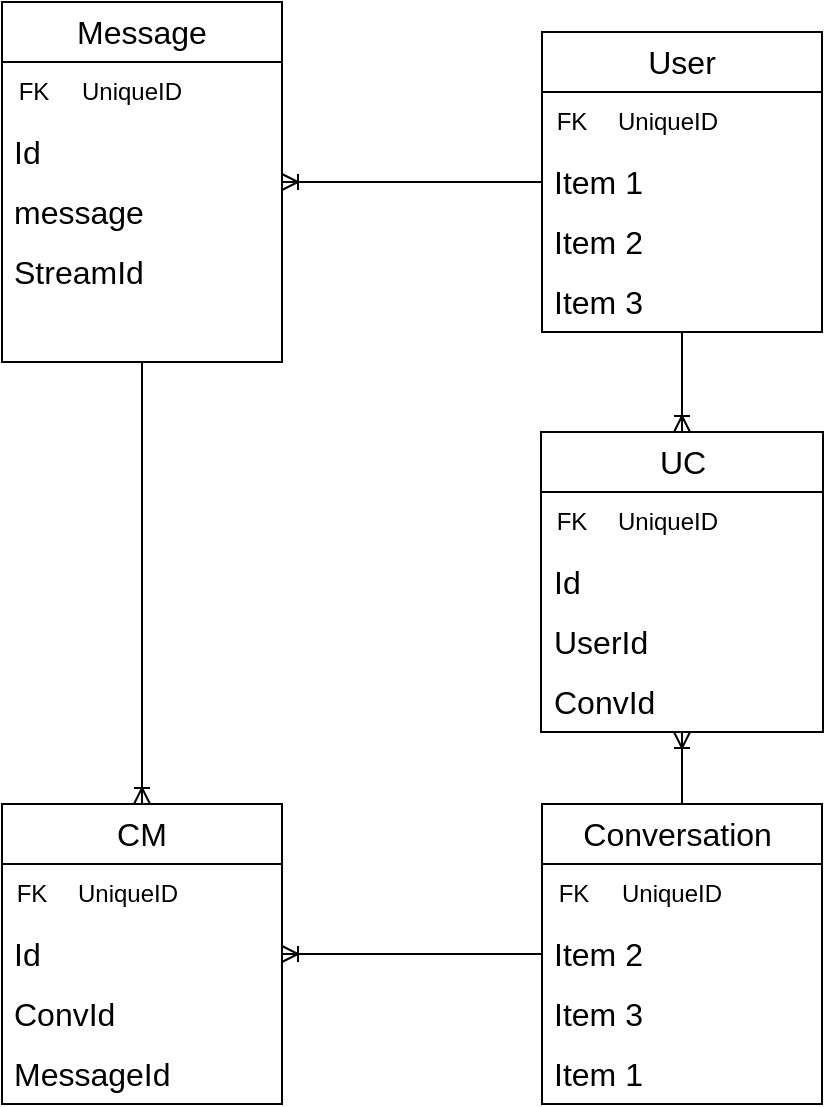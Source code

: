 <mxfile version="22.0.4" type="github">
  <diagram name="Page-1" id="6cVTnkWeK5gxWQ6TB-xg">
    <mxGraphModel dx="1141" dy="1104" grid="1" gridSize="10" guides="1" tooltips="1" connect="1" arrows="1" fold="1" page="0" pageScale="1" pageWidth="827" pageHeight="1169" math="0" shadow="0">
      <root>
        <mxCell id="0" />
        <mxCell id="1" parent="0" />
        <mxCell id="yPDY5nZRENq-pA2NELJq-2" value="Conversation&amp;nbsp;" style="swimlane;fontStyle=0;childLayout=stackLayout;horizontal=1;startSize=30;horizontalStack=0;resizeParent=1;resizeParentMax=0;resizeLast=0;collapsible=1;marginBottom=0;whiteSpace=wrap;html=1;fontSize=16;swimlaneFillColor=none;" parent="1" vertex="1">
          <mxGeometry x="208" y="336" width="140" height="150" as="geometry" />
        </mxCell>
        <mxCell id="iiWhumR9iJgIR337862S-25" value="" style="shape=table;startSize=0;container=1;collapsible=1;childLayout=tableLayout;fixedRows=1;rowLines=0;fontStyle=0;align=center;resizeLast=1;strokeColor=none;fillColor=none;collapsible=0;" vertex="1" parent="yPDY5nZRENq-pA2NELJq-2">
          <mxGeometry y="30" width="140" height="30" as="geometry" />
        </mxCell>
        <mxCell id="iiWhumR9iJgIR337862S-26" value="" style="shape=tableRow;horizontal=0;startSize=0;swimlaneHead=0;swimlaneBody=0;fillColor=none;collapsible=0;dropTarget=0;points=[[0,0.5],[1,0.5]];portConstraint=eastwest;top=0;left=0;right=0;bottom=0;" vertex="1" parent="iiWhumR9iJgIR337862S-25">
          <mxGeometry width="140" height="30" as="geometry" />
        </mxCell>
        <mxCell id="iiWhumR9iJgIR337862S-27" value="FK" style="shape=partialRectangle;connectable=0;fillColor=none;top=0;left=0;bottom=0;right=0;fontStyle=0;overflow=hidden;whiteSpace=wrap;html=1;" vertex="1" parent="iiWhumR9iJgIR337862S-26">
          <mxGeometry width="32" height="30" as="geometry">
            <mxRectangle width="32" height="30" as="alternateBounds" />
          </mxGeometry>
        </mxCell>
        <mxCell id="iiWhumR9iJgIR337862S-28" value="UniqueID" style="shape=partialRectangle;connectable=0;fillColor=none;top=0;left=0;bottom=0;right=0;align=left;spacingLeft=6;fontStyle=0;overflow=hidden;whiteSpace=wrap;html=1;" vertex="1" parent="iiWhumR9iJgIR337862S-26">
          <mxGeometry x="32" width="108" height="30" as="geometry">
            <mxRectangle width="108" height="30" as="alternateBounds" />
          </mxGeometry>
        </mxCell>
        <mxCell id="yPDY5nZRENq-pA2NELJq-4" value="Item 2" style="text;strokeColor=none;fillColor=none;align=left;verticalAlign=middle;spacingLeft=4;spacingRight=4;overflow=hidden;points=[[0,0.5],[1,0.5]];portConstraint=eastwest;rotatable=0;whiteSpace=wrap;html=1;fontSize=16;" parent="yPDY5nZRENq-pA2NELJq-2" vertex="1">
          <mxGeometry y="60" width="140" height="30" as="geometry" />
        </mxCell>
        <mxCell id="yPDY5nZRENq-pA2NELJq-5" value="Item 3" style="text;strokeColor=none;fillColor=none;align=left;verticalAlign=middle;spacingLeft=4;spacingRight=4;overflow=hidden;points=[[0,0.5],[1,0.5]];portConstraint=eastwest;rotatable=0;whiteSpace=wrap;html=1;fontSize=16;" parent="yPDY5nZRENq-pA2NELJq-2" vertex="1">
          <mxGeometry y="90" width="140" height="30" as="geometry" />
        </mxCell>
        <mxCell id="yPDY5nZRENq-pA2NELJq-3" value="Item 1" style="text;strokeColor=none;fillColor=none;align=left;verticalAlign=middle;spacingLeft=4;spacingRight=4;overflow=hidden;points=[[0,0.5],[1,0.5]];portConstraint=eastwest;rotatable=0;whiteSpace=wrap;html=1;fontSize=16;" parent="yPDY5nZRENq-pA2NELJq-2" vertex="1">
          <mxGeometry y="120" width="140" height="30" as="geometry" />
        </mxCell>
        <mxCell id="yPDY5nZRENq-pA2NELJq-6" value="User" style="swimlane;fontStyle=0;childLayout=stackLayout;horizontal=1;startSize=30;horizontalStack=0;resizeParent=1;resizeParentMax=0;resizeLast=0;collapsible=1;marginBottom=0;whiteSpace=wrap;html=1;fontSize=16;" parent="1" vertex="1">
          <mxGeometry x="208" y="-50" width="140" height="150" as="geometry" />
        </mxCell>
        <mxCell id="iiWhumR9iJgIR337862S-16" value="" style="shape=table;startSize=0;container=1;collapsible=1;childLayout=tableLayout;fixedRows=1;rowLines=0;fontStyle=0;align=center;resizeLast=1;strokeColor=none;fillColor=none;collapsible=0;" vertex="1" parent="yPDY5nZRENq-pA2NELJq-6">
          <mxGeometry y="30" width="140" height="30" as="geometry" />
        </mxCell>
        <mxCell id="iiWhumR9iJgIR337862S-17" value="" style="shape=tableRow;horizontal=0;startSize=0;swimlaneHead=0;swimlaneBody=0;fillColor=none;collapsible=0;dropTarget=0;points=[[0,0.5],[1,0.5]];portConstraint=eastwest;top=0;left=0;right=0;bottom=0;" vertex="1" parent="iiWhumR9iJgIR337862S-16">
          <mxGeometry width="140" height="30" as="geometry" />
        </mxCell>
        <mxCell id="iiWhumR9iJgIR337862S-18" value="FK" style="shape=partialRectangle;connectable=0;fillColor=none;top=0;left=0;bottom=0;right=0;fontStyle=0;overflow=hidden;whiteSpace=wrap;html=1;" vertex="1" parent="iiWhumR9iJgIR337862S-17">
          <mxGeometry width="30" height="30" as="geometry">
            <mxRectangle width="30" height="30" as="alternateBounds" />
          </mxGeometry>
        </mxCell>
        <mxCell id="iiWhumR9iJgIR337862S-19" value="UniqueID" style="shape=partialRectangle;connectable=0;fillColor=none;top=0;left=0;bottom=0;right=0;align=left;spacingLeft=6;fontStyle=0;overflow=hidden;whiteSpace=wrap;html=1;" vertex="1" parent="iiWhumR9iJgIR337862S-17">
          <mxGeometry x="30" width="110" height="30" as="geometry">
            <mxRectangle width="110" height="30" as="alternateBounds" />
          </mxGeometry>
        </mxCell>
        <mxCell id="yPDY5nZRENq-pA2NELJq-7" value="Item 1" style="text;strokeColor=none;fillColor=none;align=left;verticalAlign=middle;spacingLeft=4;spacingRight=4;overflow=hidden;points=[[0,0.5],[1,0.5]];portConstraint=eastwest;rotatable=0;whiteSpace=wrap;html=1;fontSize=16;" parent="yPDY5nZRENq-pA2NELJq-6" vertex="1">
          <mxGeometry y="60" width="140" height="30" as="geometry" />
        </mxCell>
        <mxCell id="yPDY5nZRENq-pA2NELJq-8" value="Item 2" style="text;strokeColor=none;fillColor=none;align=left;verticalAlign=middle;spacingLeft=4;spacingRight=4;overflow=hidden;points=[[0,0.5],[1,0.5]];portConstraint=eastwest;rotatable=0;whiteSpace=wrap;html=1;fontSize=16;" parent="yPDY5nZRENq-pA2NELJq-6" vertex="1">
          <mxGeometry y="90" width="140" height="30" as="geometry" />
        </mxCell>
        <mxCell id="yPDY5nZRENq-pA2NELJq-9" value="Item 3" style="text;strokeColor=none;fillColor=none;align=left;verticalAlign=middle;spacingLeft=4;spacingRight=4;overflow=hidden;points=[[0,0.5],[1,0.5]];portConstraint=eastwest;rotatable=0;whiteSpace=wrap;html=1;fontSize=16;" parent="yPDY5nZRENq-pA2NELJq-6" vertex="1">
          <mxGeometry y="120" width="140" height="30" as="geometry" />
        </mxCell>
        <mxCell id="yPDY5nZRENq-pA2NELJq-10" value="Message" style="swimlane;fontStyle=0;childLayout=stackLayout;horizontal=1;startSize=30;horizontalStack=0;resizeParent=1;resizeParentMax=0;resizeLast=0;collapsible=1;marginBottom=0;whiteSpace=wrap;html=1;fontSize=16;" parent="1" vertex="1">
          <mxGeometry x="-62" y="-65" width="140" height="180" as="geometry" />
        </mxCell>
        <mxCell id="iiWhumR9iJgIR337862S-12" value="" style="shape=table;startSize=0;container=1;collapsible=1;childLayout=tableLayout;fixedRows=1;rowLines=0;fontStyle=0;align=center;resizeLast=1;strokeColor=none;fillColor=none;collapsible=0;" vertex="1" parent="yPDY5nZRENq-pA2NELJq-10">
          <mxGeometry y="30" width="140" height="30" as="geometry" />
        </mxCell>
        <mxCell id="iiWhumR9iJgIR337862S-13" value="" style="shape=tableRow;horizontal=0;startSize=0;swimlaneHead=0;swimlaneBody=0;fillColor=none;collapsible=0;dropTarget=0;points=[[0,0.5],[1,0.5]];portConstraint=eastwest;top=0;left=0;right=0;bottom=0;" vertex="1" parent="iiWhumR9iJgIR337862S-12">
          <mxGeometry width="140" height="30" as="geometry" />
        </mxCell>
        <mxCell id="iiWhumR9iJgIR337862S-14" value="FK" style="shape=partialRectangle;connectable=0;fillColor=none;top=0;left=0;bottom=0;right=0;fontStyle=0;overflow=hidden;whiteSpace=wrap;html=1;" vertex="1" parent="iiWhumR9iJgIR337862S-13">
          <mxGeometry width="32" height="30" as="geometry">
            <mxRectangle width="32" height="30" as="alternateBounds" />
          </mxGeometry>
        </mxCell>
        <mxCell id="iiWhumR9iJgIR337862S-15" value="UniqueID" style="shape=partialRectangle;connectable=0;fillColor=none;top=0;left=0;bottom=0;right=0;align=left;spacingLeft=6;fontStyle=0;overflow=hidden;whiteSpace=wrap;html=1;" vertex="1" parent="iiWhumR9iJgIR337862S-13">
          <mxGeometry x="32" width="108" height="30" as="geometry">
            <mxRectangle width="108" height="30" as="alternateBounds" />
          </mxGeometry>
        </mxCell>
        <mxCell id="yPDY5nZRENq-pA2NELJq-11" value="Id" style="text;strokeColor=none;fillColor=none;align=left;verticalAlign=middle;spacingLeft=4;spacingRight=4;overflow=hidden;points=[[0,0.5],[1,0.5]];portConstraint=eastwest;rotatable=0;whiteSpace=wrap;html=1;fontSize=16;" parent="yPDY5nZRENq-pA2NELJq-10" vertex="1">
          <mxGeometry y="60" width="140" height="30" as="geometry" />
        </mxCell>
        <mxCell id="yPDY5nZRENq-pA2NELJq-12" value="message" style="text;strokeColor=none;fillColor=none;align=left;verticalAlign=middle;spacingLeft=4;spacingRight=4;overflow=hidden;points=[[0,0.5],[1,0.5]];portConstraint=eastwest;rotatable=0;whiteSpace=wrap;html=1;fontSize=16;" parent="yPDY5nZRENq-pA2NELJq-10" vertex="1">
          <mxGeometry y="90" width="140" height="30" as="geometry" />
        </mxCell>
        <mxCell id="yPDY5nZRENq-pA2NELJq-13" value="StreamId" style="text;strokeColor=none;fillColor=none;align=left;verticalAlign=middle;spacingLeft=4;spacingRight=4;overflow=hidden;points=[[0,0.5],[1,0.5]];portConstraint=eastwest;rotatable=0;whiteSpace=wrap;html=1;fontSize=16;" parent="yPDY5nZRENq-pA2NELJq-10" vertex="1">
          <mxGeometry y="120" width="140" height="30" as="geometry" />
        </mxCell>
        <mxCell id="CHfexLAcV7r2iUCRhLNw-20" style="text;strokeColor=none;fillColor=none;align=left;verticalAlign=middle;spacingLeft=4;spacingRight=4;overflow=hidden;points=[[0,0.5],[1,0.5]];portConstraint=eastwest;rotatable=0;whiteSpace=wrap;html=1;fontSize=16;" parent="yPDY5nZRENq-pA2NELJq-10" vertex="1">
          <mxGeometry y="150" width="140" height="30" as="geometry" />
        </mxCell>
        <mxCell id="CHfexLAcV7r2iUCRhLNw-1" value="CM" style="swimlane;fontStyle=0;childLayout=stackLayout;horizontal=1;startSize=30;horizontalStack=0;resizeParent=1;resizeParentMax=0;resizeLast=0;collapsible=1;marginBottom=0;whiteSpace=wrap;html=1;fontSize=16;" parent="1" vertex="1">
          <mxGeometry x="-62" y="336" width="140" height="150" as="geometry" />
        </mxCell>
        <mxCell id="iiWhumR9iJgIR337862S-29" value="" style="shape=table;startSize=0;container=1;collapsible=1;childLayout=tableLayout;fixedRows=1;rowLines=0;fontStyle=0;align=center;resizeLast=1;strokeColor=none;fillColor=none;collapsible=0;" vertex="1" parent="CHfexLAcV7r2iUCRhLNw-1">
          <mxGeometry y="30" width="140" height="30" as="geometry" />
        </mxCell>
        <mxCell id="iiWhumR9iJgIR337862S-30" value="" style="shape=tableRow;horizontal=0;startSize=0;swimlaneHead=0;swimlaneBody=0;fillColor=none;collapsible=0;dropTarget=0;points=[[0,0.5],[1,0.5]];portConstraint=eastwest;top=0;left=0;right=0;bottom=0;" vertex="1" parent="iiWhumR9iJgIR337862S-29">
          <mxGeometry width="140" height="30" as="geometry" />
        </mxCell>
        <mxCell id="iiWhumR9iJgIR337862S-31" value="FK" style="shape=partialRectangle;connectable=0;fillColor=none;top=0;left=0;bottom=0;right=0;fontStyle=0;overflow=hidden;whiteSpace=wrap;html=1;" vertex="1" parent="iiWhumR9iJgIR337862S-30">
          <mxGeometry width="30" height="30" as="geometry">
            <mxRectangle width="30" height="30" as="alternateBounds" />
          </mxGeometry>
        </mxCell>
        <mxCell id="iiWhumR9iJgIR337862S-32" value="UniqueID" style="shape=partialRectangle;connectable=0;fillColor=none;top=0;left=0;bottom=0;right=0;align=left;spacingLeft=6;fontStyle=0;overflow=hidden;whiteSpace=wrap;html=1;" vertex="1" parent="iiWhumR9iJgIR337862S-30">
          <mxGeometry x="30" width="110" height="30" as="geometry">
            <mxRectangle width="110" height="30" as="alternateBounds" />
          </mxGeometry>
        </mxCell>
        <mxCell id="CHfexLAcV7r2iUCRhLNw-2" value="Id" style="text;strokeColor=none;fillColor=none;align=left;verticalAlign=middle;spacingLeft=4;spacingRight=4;overflow=hidden;points=[[0,0.5],[1,0.5]];portConstraint=eastwest;rotatable=0;whiteSpace=wrap;html=1;fontSize=16;" parent="CHfexLAcV7r2iUCRhLNw-1" vertex="1">
          <mxGeometry y="60" width="140" height="30" as="geometry" />
        </mxCell>
        <mxCell id="CHfexLAcV7r2iUCRhLNw-3" value="ConvId" style="text;strokeColor=none;fillColor=none;align=left;verticalAlign=middle;spacingLeft=4;spacingRight=4;overflow=hidden;points=[[0,0.5],[1,0.5]];portConstraint=eastwest;rotatable=0;whiteSpace=wrap;html=1;fontSize=16;" parent="CHfexLAcV7r2iUCRhLNw-1" vertex="1">
          <mxGeometry y="90" width="140" height="30" as="geometry" />
        </mxCell>
        <mxCell id="CHfexLAcV7r2iUCRhLNw-4" value="MessageId" style="text;strokeColor=none;fillColor=none;align=left;verticalAlign=middle;spacingLeft=4;spacingRight=4;overflow=hidden;points=[[0,0.5],[1,0.5]];portConstraint=eastwest;rotatable=0;whiteSpace=wrap;html=1;fontSize=16;" parent="CHfexLAcV7r2iUCRhLNw-1" vertex="1">
          <mxGeometry y="120" width="140" height="30" as="geometry" />
        </mxCell>
        <mxCell id="CHfexLAcV7r2iUCRhLNw-5" value="UC" style="swimlane;fontStyle=0;childLayout=stackLayout;horizontal=1;startSize=30;horizontalStack=0;resizeParent=1;resizeParentMax=0;resizeLast=0;collapsible=1;marginBottom=0;whiteSpace=wrap;html=1;fontSize=16;" parent="1" vertex="1">
          <mxGeometry x="207.5" y="150" width="141" height="150" as="geometry" />
        </mxCell>
        <mxCell id="iiWhumR9iJgIR337862S-21" value="" style="shape=table;startSize=0;container=1;collapsible=1;childLayout=tableLayout;fixedRows=1;rowLines=0;fontStyle=0;align=center;resizeLast=1;strokeColor=none;fillColor=none;collapsible=0;" vertex="1" parent="CHfexLAcV7r2iUCRhLNw-5">
          <mxGeometry y="30" width="141" height="30" as="geometry" />
        </mxCell>
        <mxCell id="iiWhumR9iJgIR337862S-22" value="" style="shape=tableRow;horizontal=0;startSize=0;swimlaneHead=0;swimlaneBody=0;fillColor=none;collapsible=0;dropTarget=0;points=[[0,0.5],[1,0.5]];portConstraint=eastwest;top=0;left=0;right=0;bottom=0;" vertex="1" parent="iiWhumR9iJgIR337862S-21">
          <mxGeometry width="141" height="30" as="geometry" />
        </mxCell>
        <mxCell id="iiWhumR9iJgIR337862S-23" value="FK" style="shape=partialRectangle;connectable=0;fillColor=none;top=0;left=0;bottom=0;right=0;fontStyle=0;overflow=hidden;whiteSpace=wrap;html=1;" vertex="1" parent="iiWhumR9iJgIR337862S-22">
          <mxGeometry width="30" height="30" as="geometry">
            <mxRectangle width="30" height="30" as="alternateBounds" />
          </mxGeometry>
        </mxCell>
        <mxCell id="iiWhumR9iJgIR337862S-24" value="UniqueID" style="shape=partialRectangle;connectable=0;fillColor=none;top=0;left=0;bottom=0;right=0;align=left;spacingLeft=6;fontStyle=0;overflow=hidden;whiteSpace=wrap;html=1;" vertex="1" parent="iiWhumR9iJgIR337862S-22">
          <mxGeometry x="30" width="111" height="30" as="geometry">
            <mxRectangle width="111" height="30" as="alternateBounds" />
          </mxGeometry>
        </mxCell>
        <mxCell id="iiWhumR9iJgIR337862S-20" value="Id" style="text;strokeColor=none;fillColor=none;align=left;verticalAlign=middle;spacingLeft=4;spacingRight=4;overflow=hidden;points=[[0,0.5],[1,0.5]];portConstraint=eastwest;rotatable=0;whiteSpace=wrap;html=1;fontSize=16;" vertex="1" parent="CHfexLAcV7r2iUCRhLNw-5">
          <mxGeometry y="60" width="141" height="30" as="geometry" />
        </mxCell>
        <mxCell id="CHfexLAcV7r2iUCRhLNw-7" value="UserId" style="text;strokeColor=none;fillColor=none;align=left;verticalAlign=middle;spacingLeft=4;spacingRight=4;overflow=hidden;points=[[0,0.5],[1,0.5]];portConstraint=eastwest;rotatable=0;whiteSpace=wrap;html=1;fontSize=16;" parent="CHfexLAcV7r2iUCRhLNw-5" vertex="1">
          <mxGeometry y="90" width="141" height="30" as="geometry" />
        </mxCell>
        <mxCell id="CHfexLAcV7r2iUCRhLNw-8" value="ConvId" style="text;strokeColor=none;fillColor=none;align=left;verticalAlign=middle;spacingLeft=4;spacingRight=4;overflow=hidden;points=[[0,0.5],[1,0.5]];portConstraint=eastwest;rotatable=0;whiteSpace=wrap;html=1;fontSize=16;" parent="CHfexLAcV7r2iUCRhLNw-5" vertex="1">
          <mxGeometry y="120" width="141" height="30" as="geometry" />
        </mxCell>
        <mxCell id="iiWhumR9iJgIR337862S-1" value="" style="edgeStyle=orthogonalEdgeStyle;fontSize=12;html=1;endArrow=ERoneToMany;rounded=0;" edge="1" parent="1" source="yPDY5nZRENq-pA2NELJq-6" target="yPDY5nZRENq-pA2NELJq-10">
          <mxGeometry width="100" height="100" relative="1" as="geometry">
            <mxPoint x="90" y="340" as="sourcePoint" />
            <mxPoint x="190" y="240" as="targetPoint" />
          </mxGeometry>
        </mxCell>
        <mxCell id="iiWhumR9iJgIR337862S-8" value="" style="edgeStyle=orthogonalEdgeStyle;fontSize=12;html=1;endArrow=ERoneToMany;rounded=0;" edge="1" parent="1" source="yPDY5nZRENq-pA2NELJq-2" target="CHfexLAcV7r2iUCRhLNw-1">
          <mxGeometry width="100" height="100" relative="1" as="geometry">
            <mxPoint x="90" y="340" as="sourcePoint" />
            <mxPoint x="190" y="240" as="targetPoint" />
          </mxGeometry>
        </mxCell>
        <mxCell id="iiWhumR9iJgIR337862S-9" value="" style="edgeStyle=orthogonalEdgeStyle;fontSize=12;html=1;endArrow=ERoneToMany;rounded=0;" edge="1" parent="1" source="yPDY5nZRENq-pA2NELJq-10" target="CHfexLAcV7r2iUCRhLNw-1">
          <mxGeometry width="100" height="100" relative="1" as="geometry">
            <mxPoint x="90" y="340" as="sourcePoint" />
            <mxPoint x="190" y="240" as="targetPoint" />
          </mxGeometry>
        </mxCell>
        <mxCell id="iiWhumR9iJgIR337862S-10" value="" style="edgeStyle=orthogonalEdgeStyle;fontSize=12;html=1;endArrow=ERoneToMany;rounded=0;" edge="1" parent="1" source="yPDY5nZRENq-pA2NELJq-2" target="CHfexLAcV7r2iUCRhLNw-5">
          <mxGeometry width="100" height="100" relative="1" as="geometry">
            <mxPoint x="90" y="340" as="sourcePoint" />
            <mxPoint x="190" y="240" as="targetPoint" />
          </mxGeometry>
        </mxCell>
        <mxCell id="iiWhumR9iJgIR337862S-11" value="" style="edgeStyle=orthogonalEdgeStyle;fontSize=12;html=1;endArrow=ERoneToMany;rounded=0;" edge="1" parent="1" source="yPDY5nZRENq-pA2NELJq-6" target="CHfexLAcV7r2iUCRhLNw-5">
          <mxGeometry width="100" height="100" relative="1" as="geometry">
            <mxPoint x="409" y="-10" as="sourcePoint" />
            <mxPoint x="410.0" y="176" as="targetPoint" />
          </mxGeometry>
        </mxCell>
      </root>
    </mxGraphModel>
  </diagram>
</mxfile>
